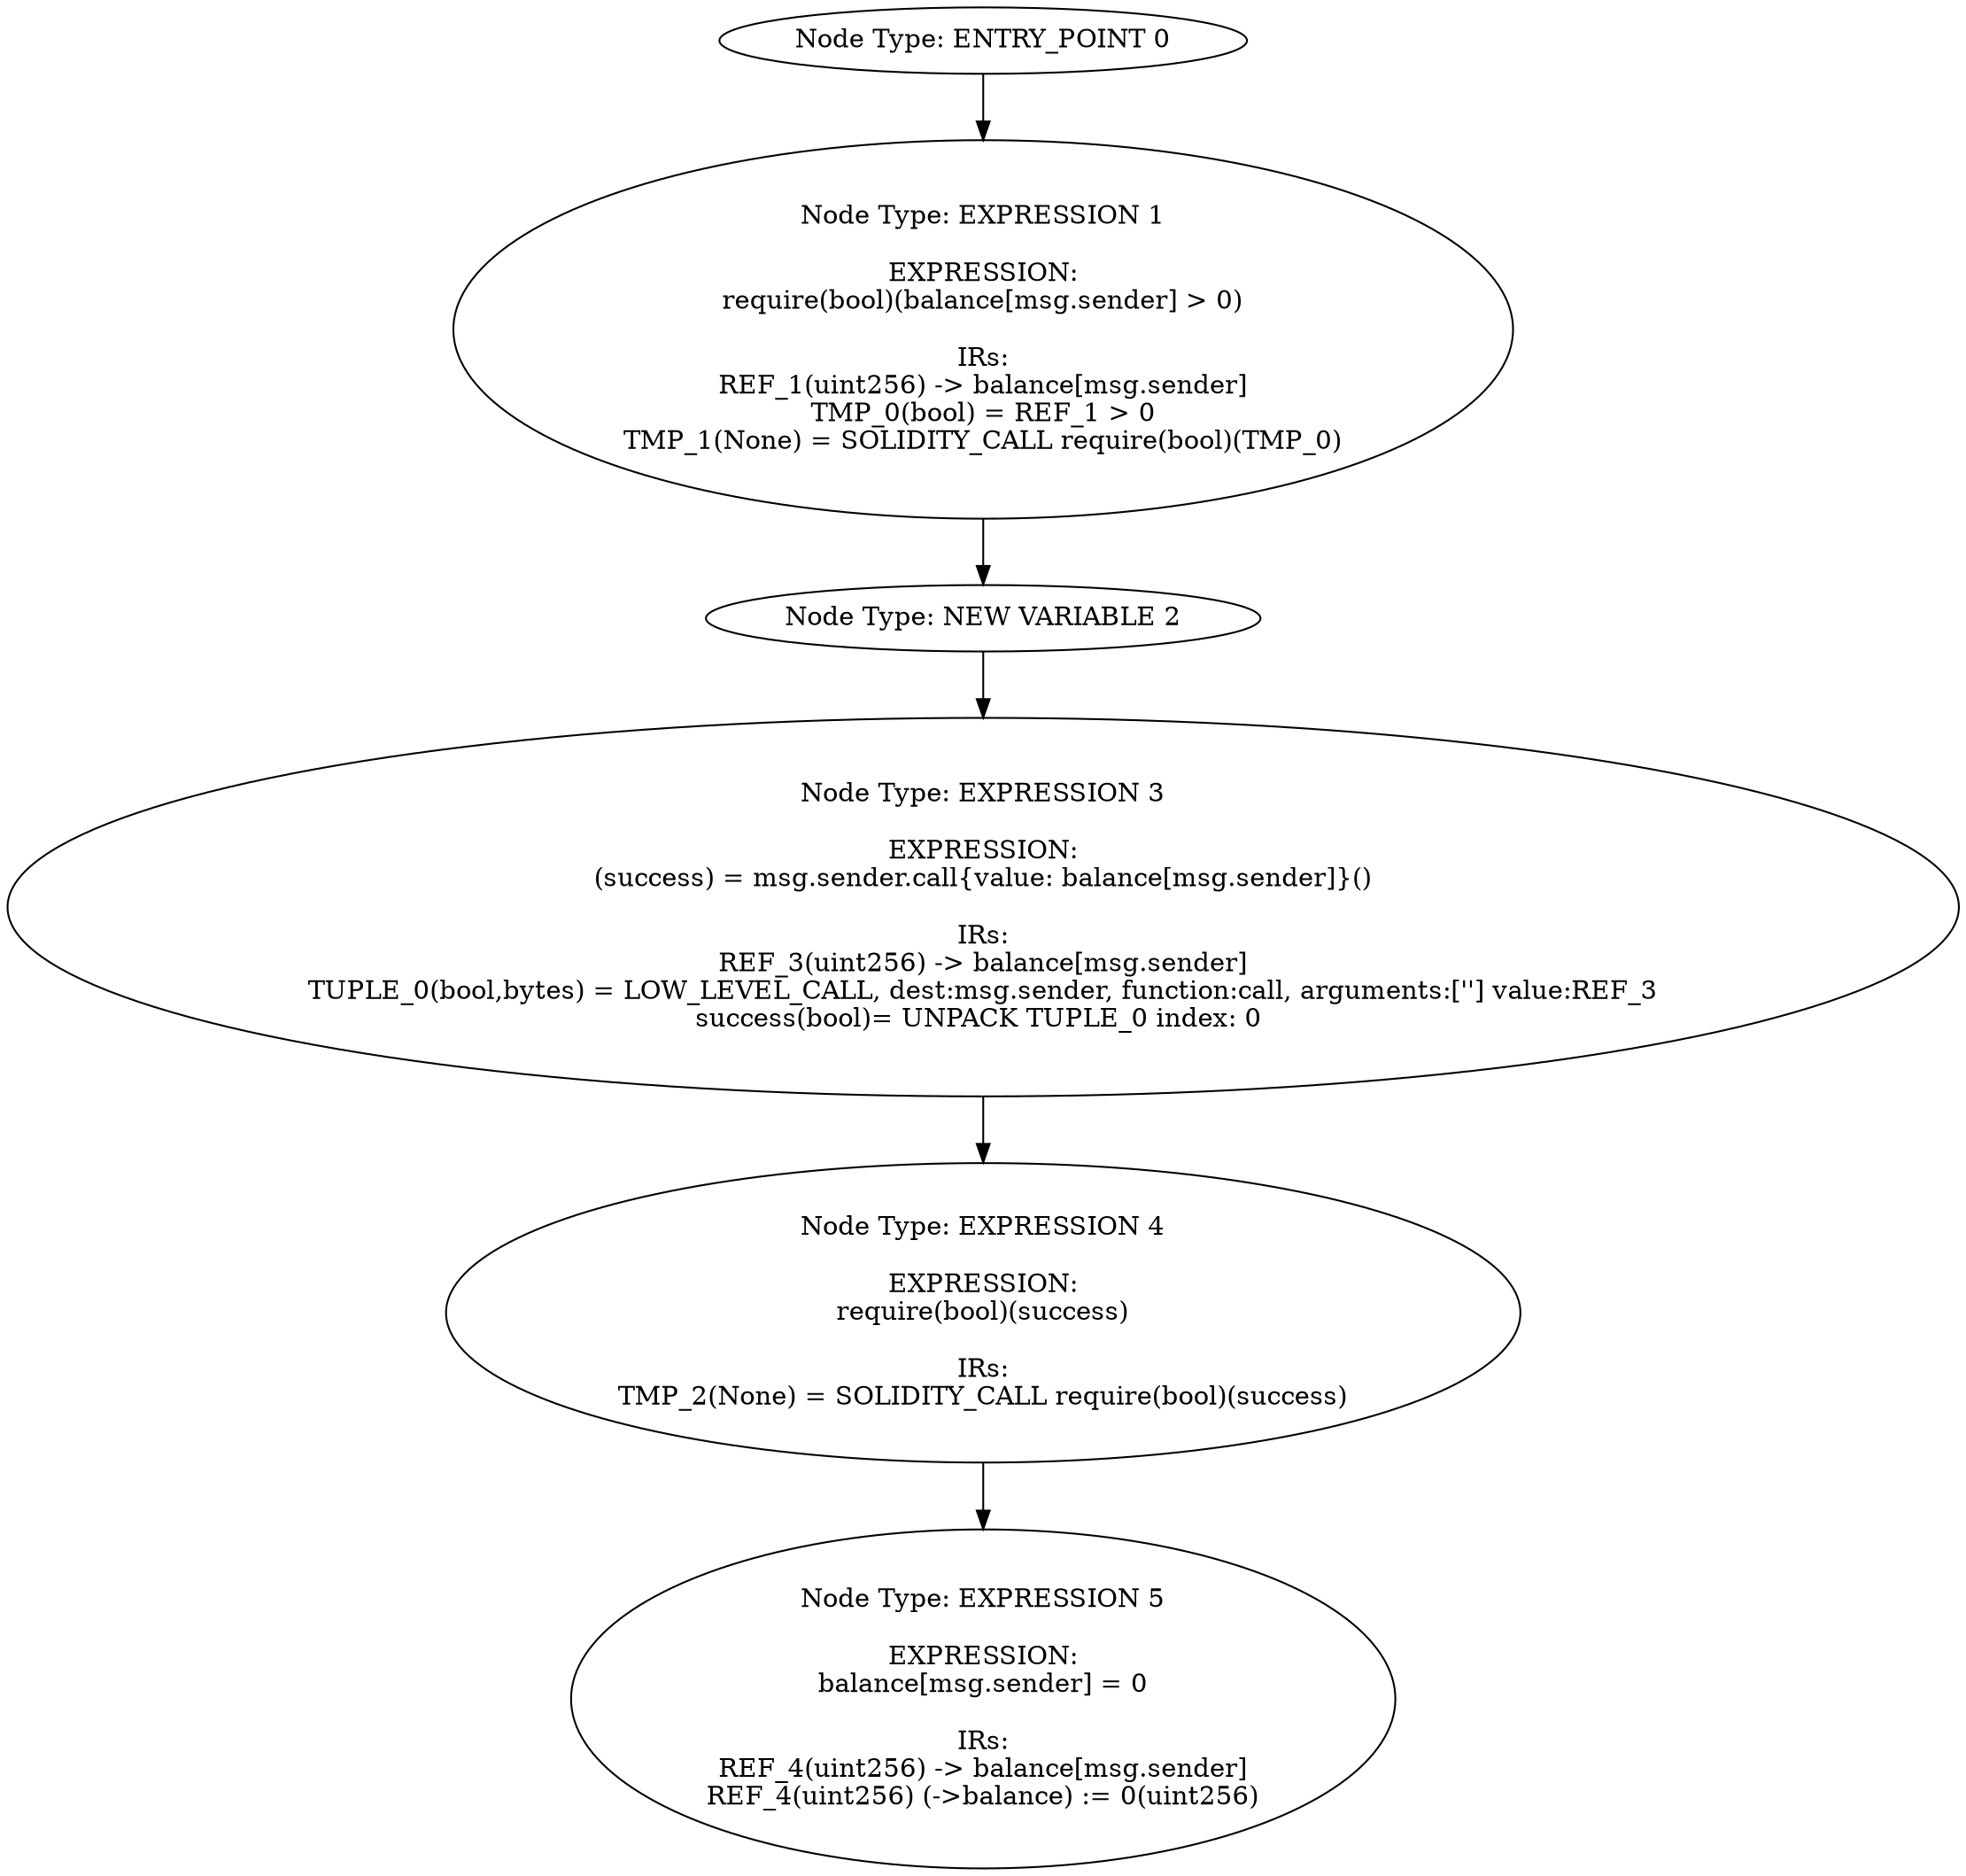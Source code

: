 digraph{
0[label="Node Type: ENTRY_POINT 0
"];
0->1;
1[label="Node Type: EXPRESSION 1

EXPRESSION:
require(bool)(balance[msg.sender] > 0)

IRs:
REF_1(uint256) -> balance[msg.sender]
TMP_0(bool) = REF_1 > 0
TMP_1(None) = SOLIDITY_CALL require(bool)(TMP_0)"];
1->2;
2[label="Node Type: NEW VARIABLE 2
"];
2->3;
3[label="Node Type: EXPRESSION 3

EXPRESSION:
(success) = msg.sender.call{value: balance[msg.sender]}()

IRs:
REF_3(uint256) -> balance[msg.sender]
TUPLE_0(bool,bytes) = LOW_LEVEL_CALL, dest:msg.sender, function:call, arguments:[''] value:REF_3
success(bool)= UNPACK TUPLE_0 index: 0 "];
3->4;
4[label="Node Type: EXPRESSION 4

EXPRESSION:
require(bool)(success)

IRs:
TMP_2(None) = SOLIDITY_CALL require(bool)(success)"];
4->5;
5[label="Node Type: EXPRESSION 5

EXPRESSION:
balance[msg.sender] = 0

IRs:
REF_4(uint256) -> balance[msg.sender]
REF_4(uint256) (->balance) := 0(uint256)"];
}
